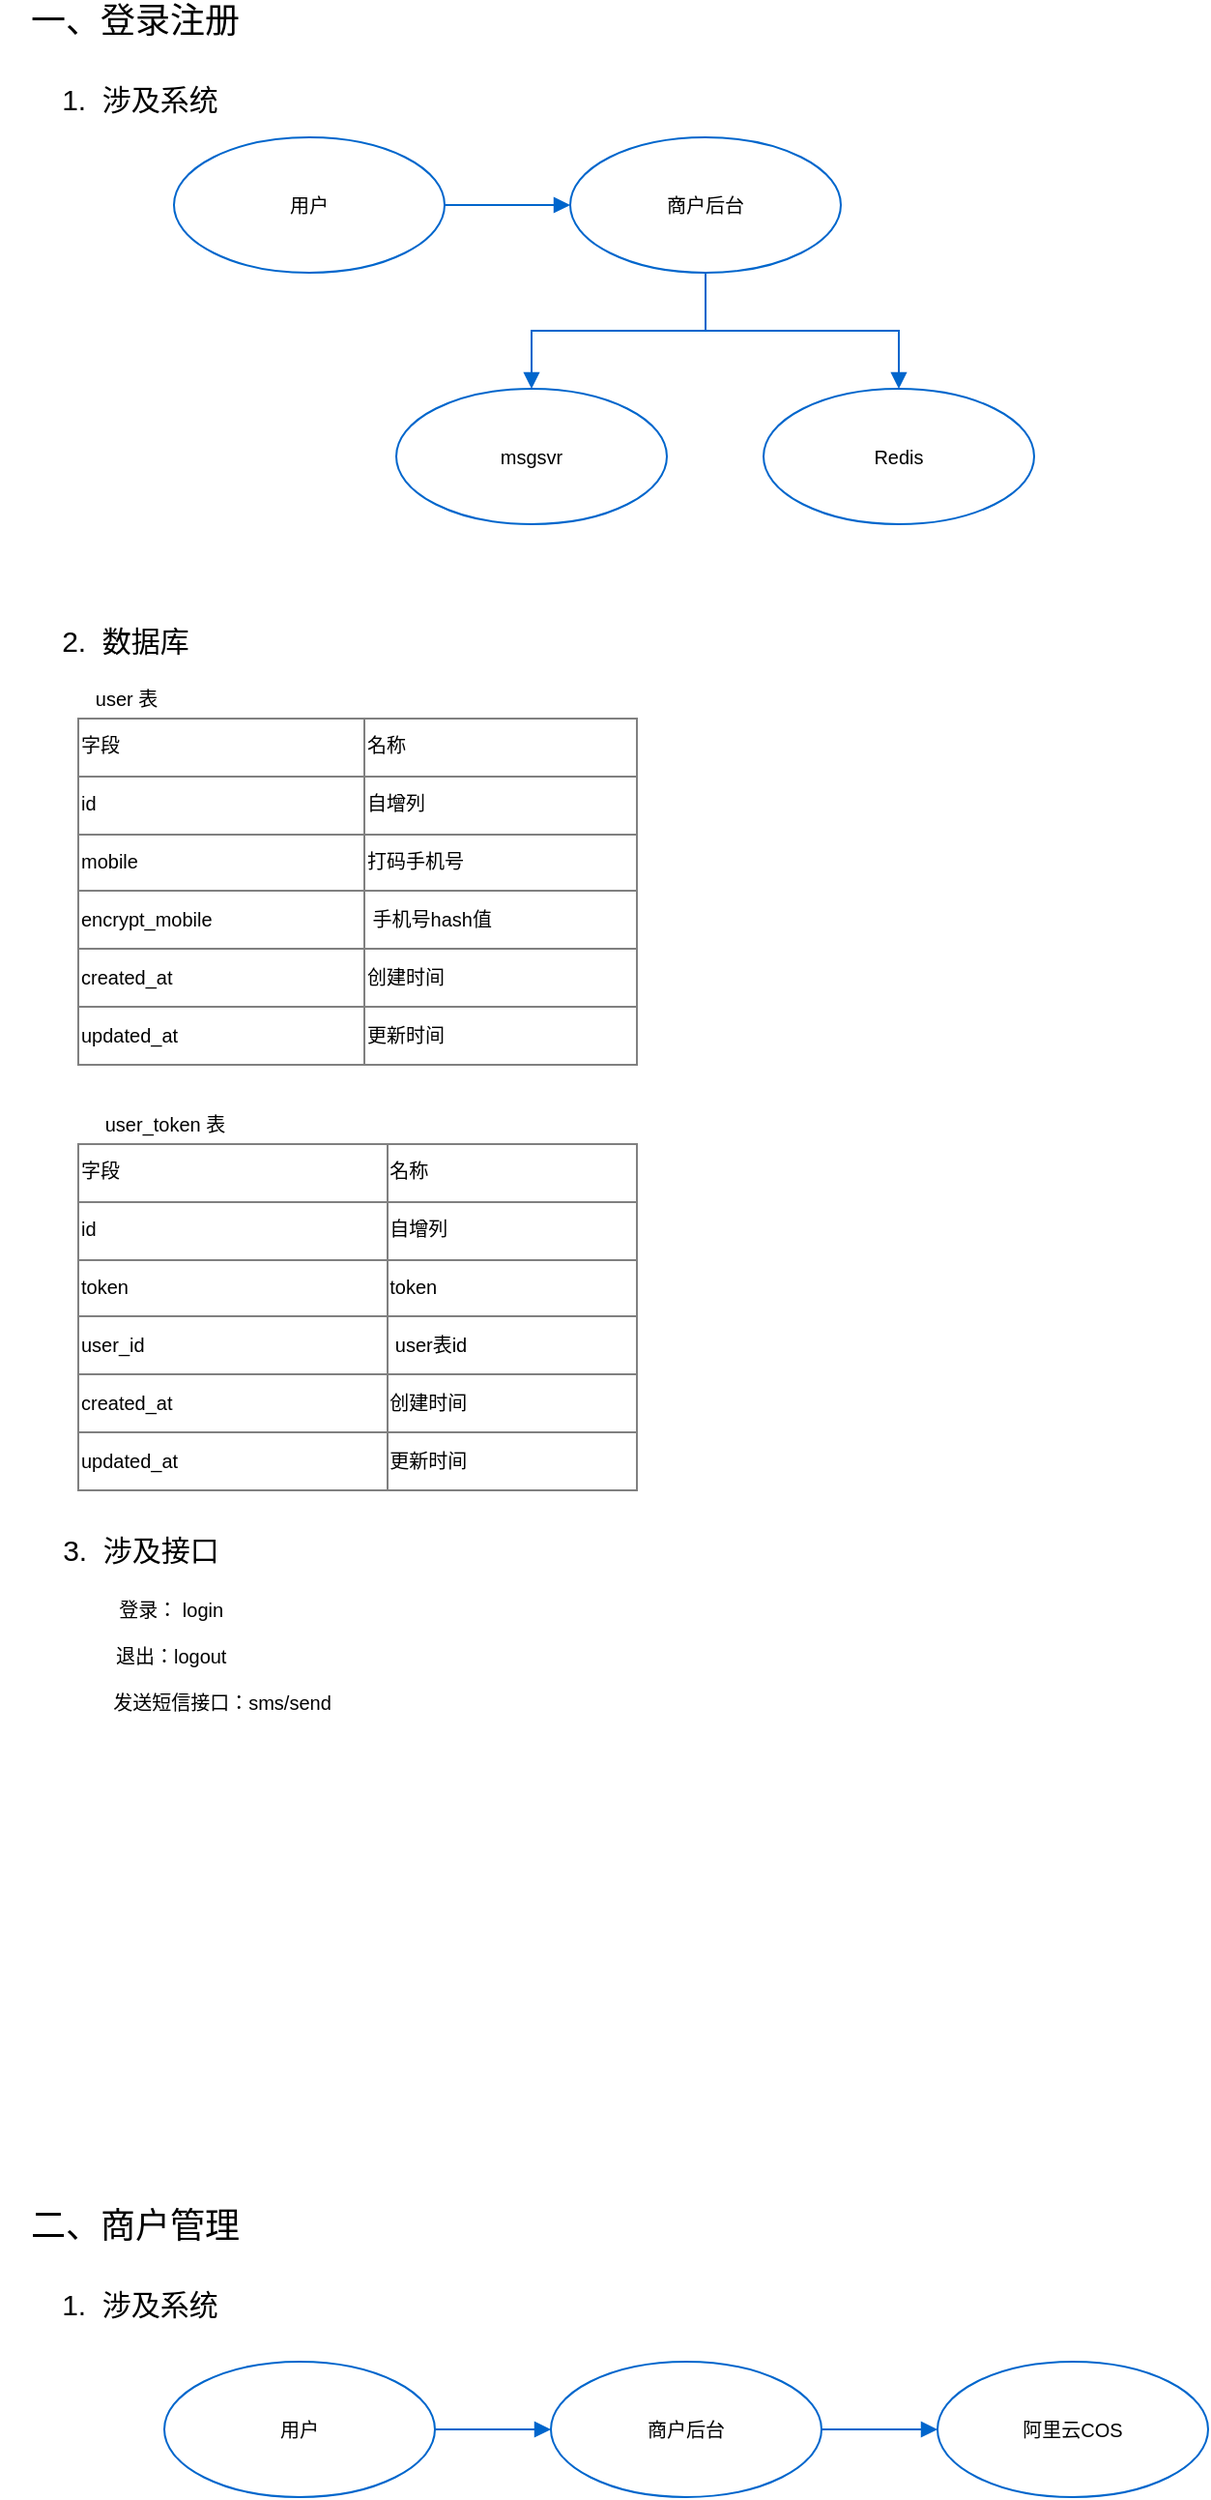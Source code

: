 <mxfile version="12.8.2" type="github">
  <diagram id="geXMmBKTxSkMzPGcvJaV" name="Page-1">
    <mxGraphModel dx="1706" dy="555" grid="1" gridSize="10" guides="1" tooltips="1" connect="1" arrows="1" fold="1" page="1" pageScale="1" pageWidth="827" pageHeight="1169" math="0" shadow="0">
      <root>
        <mxCell id="0" />
        <mxCell id="1" parent="0" />
        <mxCell id="jUUPXSAqXy0v0D-0EIsb-1" value="&lt;font style=&quot;font-size: 18px&quot;&gt;一、登录注册&lt;/font&gt;" style="text;html=1;strokeColor=none;fillColor=none;align=center;verticalAlign=middle;whiteSpace=wrap;rounded=0;" vertex="1" parent="1">
          <mxGeometry y="60" width="130" height="20" as="geometry" />
        </mxCell>
        <mxCell id="jUUPXSAqXy0v0D-0EIsb-52" value="&lt;font style=&quot;font-size: 15px&quot;&gt;2.&amp;nbsp; 数据库&lt;/font&gt;" style="text;html=1;strokeColor=none;fillColor=none;align=center;verticalAlign=middle;whiteSpace=wrap;rounded=0;" vertex="1" parent="1">
          <mxGeometry x="-5" y="380" width="130" height="20" as="geometry" />
        </mxCell>
        <mxCell id="jUUPXSAqXy0v0D-0EIsb-54" value="&lt;table border=&quot;1&quot; width=&quot;100%&quot; style=&quot;width: 100% ; height: 100% ; border-collapse: collapse&quot;&gt;&lt;tbody&gt;&lt;tr&gt;&lt;td&gt;字段&lt;/td&gt;&lt;td&gt;名称&lt;/td&gt;&lt;/tr&gt;&lt;tr&gt;&lt;td&gt;id&lt;/td&gt;&lt;td&gt;自增列&lt;/td&gt;&lt;/tr&gt;&lt;tr&gt;&lt;td&gt;&lt;span style=&quot;font-size: 10px&quot;&gt;mobile&lt;/span&gt;&lt;br&gt;&lt;/td&gt;&lt;td&gt;打码手机号&lt;/td&gt;&lt;/tr&gt;&lt;tr&gt;&lt;td&gt;&lt;span style=&quot;font-size: 10px&quot;&gt;encrypt_mobile&lt;/span&gt;&lt;br&gt;&lt;/td&gt;&lt;td&gt;&amp;nbsp;手机号hash值&lt;/td&gt;&lt;/tr&gt;&lt;tr&gt;&lt;td&gt;created_at&lt;/td&gt;&lt;td&gt;创建时间&lt;/td&gt;&lt;/tr&gt;&lt;tr&gt;&lt;td&gt;&lt;span style=&quot;font-size: 10px&quot;&gt;updated_at&lt;/span&gt;&lt;br&gt;&lt;/td&gt;&lt;td&gt;更新时间&lt;/td&gt;&lt;/tr&gt;&lt;/tbody&gt;&lt;/table&gt;" style="text;html=1;strokeColor=none;fillColor=none;overflow=fill;fontSize=10;align=left;" vertex="1" parent="1">
          <mxGeometry x="35" y="430" width="290" height="180" as="geometry" />
        </mxCell>
        <mxCell id="jUUPXSAqXy0v0D-0EIsb-55" value="user 表" style="text;html=1;align=center;verticalAlign=middle;resizable=0;points=[];autosize=1;fontSize=10;" vertex="1" parent="1">
          <mxGeometry x="35" y="410" width="50" height="20" as="geometry" />
        </mxCell>
        <mxCell id="jUUPXSAqXy0v0D-0EIsb-56" value="&lt;table border=&quot;1&quot; width=&quot;100%&quot; style=&quot;width: 100% ; height: 100% ; border-collapse: collapse&quot;&gt;&lt;tbody&gt;&lt;tr&gt;&lt;td&gt;字段&lt;/td&gt;&lt;td&gt;名称&lt;/td&gt;&lt;/tr&gt;&lt;tr&gt;&lt;td&gt;id&lt;/td&gt;&lt;td&gt;自增列&lt;/td&gt;&lt;/tr&gt;&lt;tr&gt;&lt;td&gt;&lt;span style=&quot;font-size: 10px&quot;&gt;token&lt;/span&gt;&lt;br&gt;&lt;/td&gt;&lt;td&gt;token&lt;/td&gt;&lt;/tr&gt;&lt;tr&gt;&lt;td&gt;&lt;span style=&quot;font-size: 10px&quot;&gt;user_id&lt;/span&gt;&lt;br&gt;&lt;/td&gt;&lt;td&gt;&amp;nbsp;user表id&lt;/td&gt;&lt;/tr&gt;&lt;tr&gt;&lt;td&gt;created_at&lt;/td&gt;&lt;td&gt;创建时间&lt;/td&gt;&lt;/tr&gt;&lt;tr&gt;&lt;td&gt;&lt;span style=&quot;font-size: 10px&quot;&gt;updated_at&lt;/span&gt;&lt;br&gt;&lt;/td&gt;&lt;td&gt;更新时间&lt;/td&gt;&lt;/tr&gt;&lt;/tbody&gt;&lt;/table&gt;" style="text;html=1;strokeColor=none;fillColor=none;overflow=fill;fontSize=10;align=left;" vertex="1" parent="1">
          <mxGeometry x="35" y="650" width="290" height="180" as="geometry" />
        </mxCell>
        <mxCell id="jUUPXSAqXy0v0D-0EIsb-60" value="user_token 表" style="text;html=1;align=center;verticalAlign=middle;resizable=0;points=[];autosize=1;fontSize=10;" vertex="1" parent="1">
          <mxGeometry x="35" y="630" width="90" height="20" as="geometry" />
        </mxCell>
        <mxCell id="jUUPXSAqXy0v0D-0EIsb-89" style="edgeStyle=orthogonalEdgeStyle;rounded=0;jumpSize=0;orthogonalLoop=1;jettySize=auto;html=1;entryX=0;entryY=0.5;entryDx=0;entryDy=0;endArrow=block;endFill=1;strokeColor=#0066CC;fontSize=10;" edge="1" parent="1" source="jUUPXSAqXy0v0D-0EIsb-85" target="jUUPXSAqXy0v0D-0EIsb-86">
          <mxGeometry relative="1" as="geometry" />
        </mxCell>
        <mxCell id="jUUPXSAqXy0v0D-0EIsb-85" value="用户" style="ellipse;whiteSpace=wrap;html=1;strokeColor=#0066CC;fillColor=#FFFFFF;fontSize=10;" vertex="1" parent="1">
          <mxGeometry x="85" y="130" width="140" height="70" as="geometry" />
        </mxCell>
        <mxCell id="jUUPXSAqXy0v0D-0EIsb-86" value="商户后台" style="ellipse;whiteSpace=wrap;html=1;strokeColor=#0066CC;fillColor=#FFFFFF;fontSize=10;" vertex="1" parent="1">
          <mxGeometry x="290" y="130" width="140" height="70" as="geometry" />
        </mxCell>
        <mxCell id="jUUPXSAqXy0v0D-0EIsb-91" style="edgeStyle=orthogonalEdgeStyle;rounded=0;jumpSize=0;orthogonalLoop=1;jettySize=auto;html=1;entryX=0.5;entryY=1;entryDx=0;entryDy=0;endArrow=none;endFill=0;strokeColor=#0066CC;fontSize=10;startArrow=block;startFill=1;" edge="1" parent="1" source="jUUPXSAqXy0v0D-0EIsb-87" target="jUUPXSAqXy0v0D-0EIsb-86">
          <mxGeometry relative="1" as="geometry" />
        </mxCell>
        <mxCell id="jUUPXSAqXy0v0D-0EIsb-87" value="msgsvr" style="ellipse;whiteSpace=wrap;html=1;strokeColor=#0066CC;fillColor=#FFFFFF;fontSize=10;" vertex="1" parent="1">
          <mxGeometry x="200" y="260" width="140" height="70" as="geometry" />
        </mxCell>
        <mxCell id="jUUPXSAqXy0v0D-0EIsb-92" style="edgeStyle=orthogonalEdgeStyle;rounded=0;jumpSize=0;orthogonalLoop=1;jettySize=auto;html=1;endArrow=none;endFill=0;strokeColor=#0066CC;fontSize=10;startArrow=block;startFill=1;" edge="1" parent="1" source="jUUPXSAqXy0v0D-0EIsb-88">
          <mxGeometry relative="1" as="geometry">
            <mxPoint x="360" y="200" as="targetPoint" />
            <Array as="points">
              <mxPoint x="460" y="230" />
              <mxPoint x="360" y="230" />
            </Array>
          </mxGeometry>
        </mxCell>
        <mxCell id="jUUPXSAqXy0v0D-0EIsb-88" value="Redis" style="ellipse;whiteSpace=wrap;html=1;strokeColor=#0066CC;fillColor=#FFFFFF;fontSize=10;" vertex="1" parent="1">
          <mxGeometry x="390" y="260" width="140" height="70" as="geometry" />
        </mxCell>
        <mxCell id="jUUPXSAqXy0v0D-0EIsb-93" value="&lt;font style=&quot;font-size: 15px&quot;&gt;1.&amp;nbsp; 涉及系统&lt;/font&gt;" style="text;html=1;strokeColor=none;fillColor=none;align=center;verticalAlign=middle;whiteSpace=wrap;rounded=0;" vertex="1" parent="1">
          <mxGeometry x="-5" y="100" width="145" height="20" as="geometry" />
        </mxCell>
        <mxCell id="jUUPXSAqXy0v0D-0EIsb-94" value="&lt;font style=&quot;font-size: 15px&quot;&gt;3.&amp;nbsp; 涉及接口&lt;/font&gt;" style="text;html=1;strokeColor=none;fillColor=none;align=center;verticalAlign=middle;whiteSpace=wrap;rounded=0;" vertex="1" parent="1">
          <mxGeometry x="2.5" y="850" width="130" height="20" as="geometry" />
        </mxCell>
        <mxCell id="jUUPXSAqXy0v0D-0EIsb-95" value="登录： login&amp;nbsp; &amp;nbsp; &amp;nbsp; &amp;nbsp; &amp;nbsp; &amp;nbsp; &amp;nbsp; &amp;nbsp; &amp;nbsp; &amp;nbsp; &lt;br&gt;&amp;nbsp;&lt;br&gt;退出：logout&amp;nbsp; &amp;nbsp; &amp;nbsp; &amp;nbsp; &amp;nbsp; &amp;nbsp; &amp;nbsp; &amp;nbsp; &amp;nbsp; &amp;nbsp;&lt;br&gt;&lt;br&gt;发送短信接口：sms/send" style="text;html=1;strokeColor=none;fillColor=none;align=center;verticalAlign=middle;whiteSpace=wrap;rounded=0;fontSize=10;" vertex="1" parent="1">
          <mxGeometry x="30" y="870" width="160" height="90" as="geometry" />
        </mxCell>
        <mxCell id="jUUPXSAqXy0v0D-0EIsb-96" value="&lt;font style=&quot;font-size: 18px&quot;&gt;二、商户管理&lt;/font&gt;" style="text;html=1;strokeColor=none;fillColor=none;align=center;verticalAlign=middle;whiteSpace=wrap;rounded=0;" vertex="1" parent="1">
          <mxGeometry y="1200" width="130" height="20" as="geometry" />
        </mxCell>
        <mxCell id="jUUPXSAqXy0v0D-0EIsb-97" value="&lt;font style=&quot;font-size: 15px&quot;&gt;1.&amp;nbsp; 涉及系统&lt;/font&gt;" style="text;html=1;strokeColor=none;fillColor=none;align=center;verticalAlign=middle;whiteSpace=wrap;rounded=0;" vertex="1" parent="1">
          <mxGeometry x="-5" y="1240" width="145" height="20" as="geometry" />
        </mxCell>
        <mxCell id="jUUPXSAqXy0v0D-0EIsb-101" style="edgeStyle=orthogonalEdgeStyle;rounded=0;jumpSize=0;orthogonalLoop=1;jettySize=auto;html=1;entryX=0;entryY=0.5;entryDx=0;entryDy=0;startArrow=none;startFill=0;endArrow=block;endFill=1;strokeColor=#0066CC;fontSize=10;" edge="1" parent="1" source="jUUPXSAqXy0v0D-0EIsb-98" target="jUUPXSAqXy0v0D-0EIsb-99">
          <mxGeometry relative="1" as="geometry" />
        </mxCell>
        <mxCell id="jUUPXSAqXy0v0D-0EIsb-98" value="用户" style="ellipse;whiteSpace=wrap;html=1;strokeColor=#0066CC;fillColor=#FFFFFF;fontSize=10;" vertex="1" parent="1">
          <mxGeometry x="80" y="1280" width="140" height="70" as="geometry" />
        </mxCell>
        <mxCell id="jUUPXSAqXy0v0D-0EIsb-102" style="edgeStyle=orthogonalEdgeStyle;rounded=0;jumpSize=0;orthogonalLoop=1;jettySize=auto;html=1;entryX=0;entryY=0.5;entryDx=0;entryDy=0;startArrow=none;startFill=0;endArrow=block;endFill=1;strokeColor=#0066CC;fontSize=10;" edge="1" parent="1" source="jUUPXSAqXy0v0D-0EIsb-99" target="jUUPXSAqXy0v0D-0EIsb-100">
          <mxGeometry relative="1" as="geometry" />
        </mxCell>
        <mxCell id="jUUPXSAqXy0v0D-0EIsb-99" value="商户后台" style="ellipse;whiteSpace=wrap;html=1;strokeColor=#0066CC;fillColor=#FFFFFF;fontSize=10;" vertex="1" parent="1">
          <mxGeometry x="280" y="1280" width="140" height="70" as="geometry" />
        </mxCell>
        <mxCell id="jUUPXSAqXy0v0D-0EIsb-100" value="阿里云COS" style="ellipse;whiteSpace=wrap;html=1;strokeColor=#0066CC;fillColor=#FFFFFF;fontSize=10;" vertex="1" parent="1">
          <mxGeometry x="480" y="1280" width="140" height="70" as="geometry" />
        </mxCell>
      </root>
    </mxGraphModel>
  </diagram>
</mxfile>
